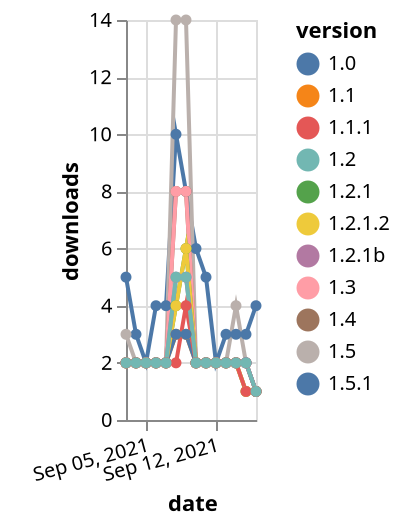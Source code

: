 {"$schema": "https://vega.github.io/schema/vega-lite/v5.json", "description": "A simple bar chart with embedded data.", "data": {"values": [{"date": "2021-09-03", "total": 2508, "delta": 5, "version": "1.5.1"}, {"date": "2021-09-04", "total": 2511, "delta": 3, "version": "1.5.1"}, {"date": "2021-09-05", "total": 2513, "delta": 2, "version": "1.5.1"}, {"date": "2021-09-06", "total": 2517, "delta": 4, "version": "1.5.1"}, {"date": "2021-09-07", "total": 2521, "delta": 4, "version": "1.5.1"}, {"date": "2021-09-08", "total": 2531, "delta": 10, "version": "1.5.1"}, {"date": "2021-09-09", "total": 2539, "delta": 8, "version": "1.5.1"}, {"date": "2021-09-10", "total": 2545, "delta": 6, "version": "1.5.1"}, {"date": "2021-09-11", "total": 2550, "delta": 5, "version": "1.5.1"}, {"date": "2021-09-12", "total": 2552, "delta": 2, "version": "1.5.1"}, {"date": "2021-09-13", "total": 2555, "delta": 3, "version": "1.5.1"}, {"date": "2021-09-14", "total": 2558, "delta": 3, "version": "1.5.1"}, {"date": "2021-09-15", "total": 2561, "delta": 3, "version": "1.5.1"}, {"date": "2021-09-16", "total": 2565, "delta": 4, "version": "1.5.1"}, {"date": "2021-09-03", "total": 5013, "delta": 3, "version": "1.5"}, {"date": "2021-09-04", "total": 5015, "delta": 2, "version": "1.5"}, {"date": "2021-09-05", "total": 5017, "delta": 2, "version": "1.5"}, {"date": "2021-09-06", "total": 5019, "delta": 2, "version": "1.5"}, {"date": "2021-09-07", "total": 5021, "delta": 2, "version": "1.5"}, {"date": "2021-09-08", "total": 5035, "delta": 14, "version": "1.5"}, {"date": "2021-09-09", "total": 5049, "delta": 14, "version": "1.5"}, {"date": "2021-09-10", "total": 5051, "delta": 2, "version": "1.5"}, {"date": "2021-09-11", "total": 5053, "delta": 2, "version": "1.5"}, {"date": "2021-09-12", "total": 5055, "delta": 2, "version": "1.5"}, {"date": "2021-09-13", "total": 5057, "delta": 2, "version": "1.5"}, {"date": "2021-09-14", "total": 5061, "delta": 4, "version": "1.5"}, {"date": "2021-09-15", "total": 5063, "delta": 2, "version": "1.5"}, {"date": "2021-09-16", "total": 5064, "delta": 1, "version": "1.5"}, {"date": "2021-09-03", "total": 2519, "delta": 2, "version": "1.1"}, {"date": "2021-09-04", "total": 2521, "delta": 2, "version": "1.1"}, {"date": "2021-09-05", "total": 2523, "delta": 2, "version": "1.1"}, {"date": "2021-09-06", "total": 2525, "delta": 2, "version": "1.1"}, {"date": "2021-09-07", "total": 2527, "delta": 2, "version": "1.1"}, {"date": "2021-09-08", "total": 2530, "delta": 3, "version": "1.1"}, {"date": "2021-09-09", "total": 2533, "delta": 3, "version": "1.1"}, {"date": "2021-09-10", "total": 2535, "delta": 2, "version": "1.1"}, {"date": "2021-09-11", "total": 2537, "delta": 2, "version": "1.1"}, {"date": "2021-09-12", "total": 2539, "delta": 2, "version": "1.1"}, {"date": "2021-09-13", "total": 2541, "delta": 2, "version": "1.1"}, {"date": "2021-09-14", "total": 2543, "delta": 2, "version": "1.1"}, {"date": "2021-09-15", "total": 2545, "delta": 2, "version": "1.1"}, {"date": "2021-09-16", "total": 2546, "delta": 1, "version": "1.1"}, {"date": "2021-09-03", "total": 3313, "delta": 2, "version": "1.4"}, {"date": "2021-09-04", "total": 3315, "delta": 2, "version": "1.4"}, {"date": "2021-09-05", "total": 3317, "delta": 2, "version": "1.4"}, {"date": "2021-09-06", "total": 3319, "delta": 2, "version": "1.4"}, {"date": "2021-09-07", "total": 3321, "delta": 2, "version": "1.4"}, {"date": "2021-09-08", "total": 3329, "delta": 8, "version": "1.4"}, {"date": "2021-09-09", "total": 3337, "delta": 8, "version": "1.4"}, {"date": "2021-09-10", "total": 3339, "delta": 2, "version": "1.4"}, {"date": "2021-09-11", "total": 3341, "delta": 2, "version": "1.4"}, {"date": "2021-09-12", "total": 3343, "delta": 2, "version": "1.4"}, {"date": "2021-09-13", "total": 3345, "delta": 2, "version": "1.4"}, {"date": "2021-09-14", "total": 3347, "delta": 2, "version": "1.4"}, {"date": "2021-09-15", "total": 3349, "delta": 2, "version": "1.4"}, {"date": "2021-09-16", "total": 3350, "delta": 1, "version": "1.4"}, {"date": "2021-09-03", "total": 3362, "delta": 2, "version": "1.3"}, {"date": "2021-09-04", "total": 3364, "delta": 2, "version": "1.3"}, {"date": "2021-09-05", "total": 3366, "delta": 2, "version": "1.3"}, {"date": "2021-09-06", "total": 3368, "delta": 2, "version": "1.3"}, {"date": "2021-09-07", "total": 3370, "delta": 2, "version": "1.3"}, {"date": "2021-09-08", "total": 3378, "delta": 8, "version": "1.3"}, {"date": "2021-09-09", "total": 3386, "delta": 8, "version": "1.3"}, {"date": "2021-09-10", "total": 3388, "delta": 2, "version": "1.3"}, {"date": "2021-09-11", "total": 3390, "delta": 2, "version": "1.3"}, {"date": "2021-09-12", "total": 3392, "delta": 2, "version": "1.3"}, {"date": "2021-09-13", "total": 3394, "delta": 2, "version": "1.3"}, {"date": "2021-09-14", "total": 3396, "delta": 2, "version": "1.3"}, {"date": "2021-09-15", "total": 3398, "delta": 2, "version": "1.3"}, {"date": "2021-09-16", "total": 3399, "delta": 1, "version": "1.3"}, {"date": "2021-09-03", "total": 2698, "delta": 2, "version": "1.2.1"}, {"date": "2021-09-04", "total": 2700, "delta": 2, "version": "1.2.1"}, {"date": "2021-09-05", "total": 2702, "delta": 2, "version": "1.2.1"}, {"date": "2021-09-06", "total": 2704, "delta": 2, "version": "1.2.1"}, {"date": "2021-09-07", "total": 2706, "delta": 2, "version": "1.2.1"}, {"date": "2021-09-08", "total": 2710, "delta": 4, "version": "1.2.1"}, {"date": "2021-09-09", "total": 2716, "delta": 6, "version": "1.2.1"}, {"date": "2021-09-10", "total": 2718, "delta": 2, "version": "1.2.1"}, {"date": "2021-09-11", "total": 2720, "delta": 2, "version": "1.2.1"}, {"date": "2021-09-12", "total": 2722, "delta": 2, "version": "1.2.1"}, {"date": "2021-09-13", "total": 2724, "delta": 2, "version": "1.2.1"}, {"date": "2021-09-14", "total": 2726, "delta": 2, "version": "1.2.1"}, {"date": "2021-09-15", "total": 2727, "delta": 1, "version": "1.2.1"}, {"date": "2021-09-16", "total": 2728, "delta": 1, "version": "1.2.1"}, {"date": "2021-09-03", "total": 2537, "delta": 2, "version": "1.0"}, {"date": "2021-09-04", "total": 2539, "delta": 2, "version": "1.0"}, {"date": "2021-09-05", "total": 2541, "delta": 2, "version": "1.0"}, {"date": "2021-09-06", "total": 2543, "delta": 2, "version": "1.0"}, {"date": "2021-09-07", "total": 2545, "delta": 2, "version": "1.0"}, {"date": "2021-09-08", "total": 2548, "delta": 3, "version": "1.0"}, {"date": "2021-09-09", "total": 2551, "delta": 3, "version": "1.0"}, {"date": "2021-09-10", "total": 2553, "delta": 2, "version": "1.0"}, {"date": "2021-09-11", "total": 2555, "delta": 2, "version": "1.0"}, {"date": "2021-09-12", "total": 2557, "delta": 2, "version": "1.0"}, {"date": "2021-09-13", "total": 2559, "delta": 2, "version": "1.0"}, {"date": "2021-09-14", "total": 2561, "delta": 2, "version": "1.0"}, {"date": "2021-09-15", "total": 2563, "delta": 2, "version": "1.0"}, {"date": "2021-09-16", "total": 2564, "delta": 1, "version": "1.0"}, {"date": "2021-09-03", "total": 2722, "delta": 2, "version": "1.2.1.2"}, {"date": "2021-09-04", "total": 2724, "delta": 2, "version": "1.2.1.2"}, {"date": "2021-09-05", "total": 2726, "delta": 2, "version": "1.2.1.2"}, {"date": "2021-09-06", "total": 2728, "delta": 2, "version": "1.2.1.2"}, {"date": "2021-09-07", "total": 2730, "delta": 2, "version": "1.2.1.2"}, {"date": "2021-09-08", "total": 2734, "delta": 4, "version": "1.2.1.2"}, {"date": "2021-09-09", "total": 2740, "delta": 6, "version": "1.2.1.2"}, {"date": "2021-09-10", "total": 2742, "delta": 2, "version": "1.2.1.2"}, {"date": "2021-09-11", "total": 2744, "delta": 2, "version": "1.2.1.2"}, {"date": "2021-09-12", "total": 2746, "delta": 2, "version": "1.2.1.2"}, {"date": "2021-09-13", "total": 2748, "delta": 2, "version": "1.2.1.2"}, {"date": "2021-09-14", "total": 2750, "delta": 2, "version": "1.2.1.2"}, {"date": "2021-09-15", "total": 2751, "delta": 1, "version": "1.2.1.2"}, {"date": "2021-09-16", "total": 2752, "delta": 1, "version": "1.2.1.2"}, {"date": "2021-09-03", "total": 2647, "delta": 2, "version": "1.2.1b"}, {"date": "2021-09-04", "total": 2649, "delta": 2, "version": "1.2.1b"}, {"date": "2021-09-05", "total": 2651, "delta": 2, "version": "1.2.1b"}, {"date": "2021-09-06", "total": 2653, "delta": 2, "version": "1.2.1b"}, {"date": "2021-09-07", "total": 2655, "delta": 2, "version": "1.2.1b"}, {"date": "2021-09-08", "total": 2660, "delta": 5, "version": "1.2.1b"}, {"date": "2021-09-09", "total": 2665, "delta": 5, "version": "1.2.1b"}, {"date": "2021-09-10", "total": 2667, "delta": 2, "version": "1.2.1b"}, {"date": "2021-09-11", "total": 2669, "delta": 2, "version": "1.2.1b"}, {"date": "2021-09-12", "total": 2671, "delta": 2, "version": "1.2.1b"}, {"date": "2021-09-13", "total": 2673, "delta": 2, "version": "1.2.1b"}, {"date": "2021-09-14", "total": 2675, "delta": 2, "version": "1.2.1b"}, {"date": "2021-09-15", "total": 2677, "delta": 2, "version": "1.2.1b"}, {"date": "2021-09-16", "total": 2678, "delta": 1, "version": "1.2.1b"}, {"date": "2021-09-03", "total": 2427, "delta": 2, "version": "1.1.1"}, {"date": "2021-09-04", "total": 2429, "delta": 2, "version": "1.1.1"}, {"date": "2021-09-05", "total": 2431, "delta": 2, "version": "1.1.1"}, {"date": "2021-09-06", "total": 2433, "delta": 2, "version": "1.1.1"}, {"date": "2021-09-07", "total": 2435, "delta": 2, "version": "1.1.1"}, {"date": "2021-09-08", "total": 2437, "delta": 2, "version": "1.1.1"}, {"date": "2021-09-09", "total": 2441, "delta": 4, "version": "1.1.1"}, {"date": "2021-09-10", "total": 2443, "delta": 2, "version": "1.1.1"}, {"date": "2021-09-11", "total": 2445, "delta": 2, "version": "1.1.1"}, {"date": "2021-09-12", "total": 2447, "delta": 2, "version": "1.1.1"}, {"date": "2021-09-13", "total": 2449, "delta": 2, "version": "1.1.1"}, {"date": "2021-09-14", "total": 2451, "delta": 2, "version": "1.1.1"}, {"date": "2021-09-15", "total": 2452, "delta": 1, "version": "1.1.1"}, {"date": "2021-09-16", "total": 2453, "delta": 1, "version": "1.1.1"}, {"date": "2021-09-03", "total": 2771, "delta": 2, "version": "1.2"}, {"date": "2021-09-04", "total": 2773, "delta": 2, "version": "1.2"}, {"date": "2021-09-05", "total": 2775, "delta": 2, "version": "1.2"}, {"date": "2021-09-06", "total": 2777, "delta": 2, "version": "1.2"}, {"date": "2021-09-07", "total": 2779, "delta": 2, "version": "1.2"}, {"date": "2021-09-08", "total": 2784, "delta": 5, "version": "1.2"}, {"date": "2021-09-09", "total": 2789, "delta": 5, "version": "1.2"}, {"date": "2021-09-10", "total": 2791, "delta": 2, "version": "1.2"}, {"date": "2021-09-11", "total": 2793, "delta": 2, "version": "1.2"}, {"date": "2021-09-12", "total": 2795, "delta": 2, "version": "1.2"}, {"date": "2021-09-13", "total": 2797, "delta": 2, "version": "1.2"}, {"date": "2021-09-14", "total": 2799, "delta": 2, "version": "1.2"}, {"date": "2021-09-15", "total": 2801, "delta": 2, "version": "1.2"}, {"date": "2021-09-16", "total": 2802, "delta": 1, "version": "1.2"}]}, "width": "container", "mark": {"type": "line", "point": {"filled": true}}, "encoding": {"x": {"field": "date", "type": "temporal", "timeUnit": "yearmonthdate", "title": "date", "axis": {"labelAngle": -15}}, "y": {"field": "delta", "type": "quantitative", "title": "downloads"}, "color": {"field": "version", "type": "nominal"}, "tooltip": {"field": "delta"}}}